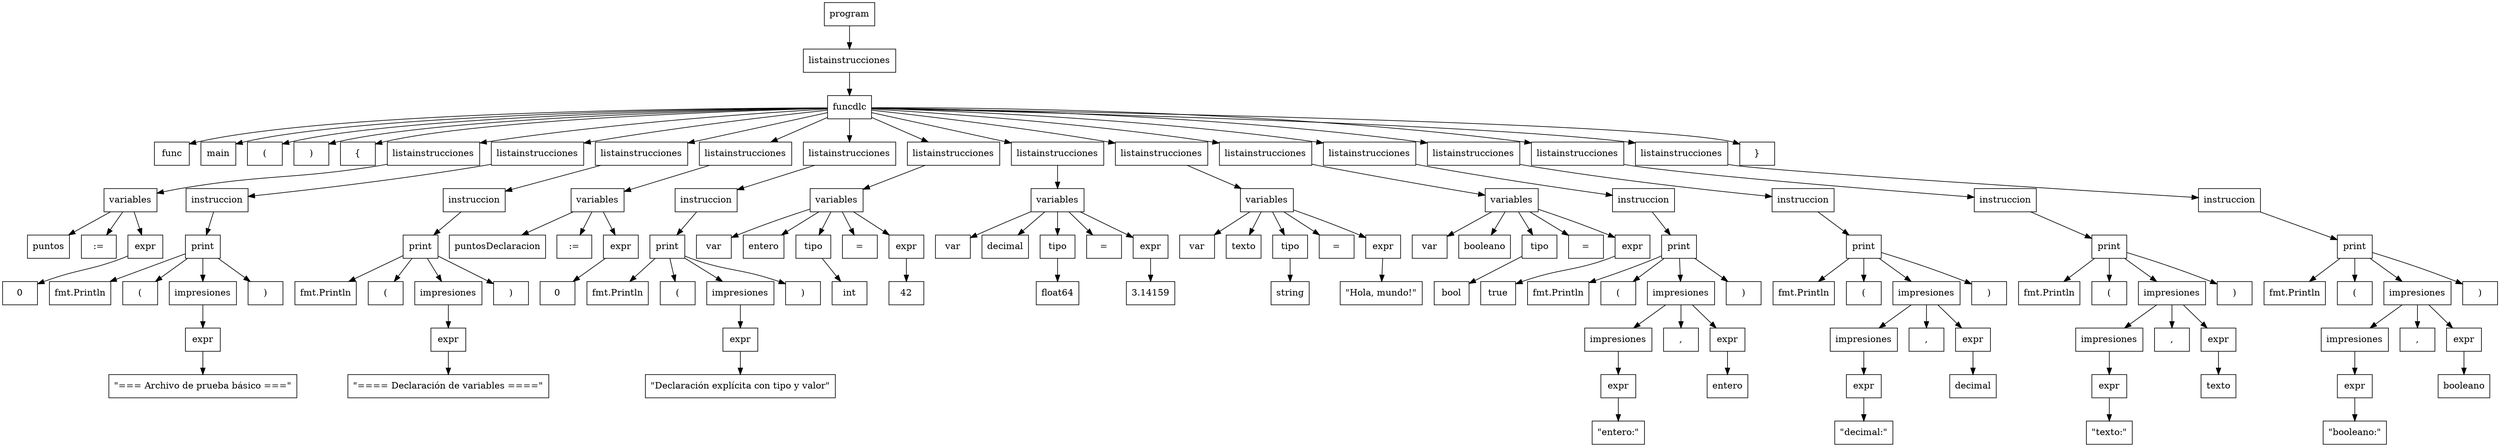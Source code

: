 digraph G {
node [shape=box];
node0 [label="program"];
node1 [label="listainstrucciones"];
node2 [label="funcdlc"];
node3 [label="func"];
node2 -> node3;
node4 [label="main"];
node2 -> node4;
node5 [label="("];
node2 -> node5;
node6 [label=")"];
node2 -> node6;
node7 [label="{"];
node2 -> node7;
node8 [label="listainstrucciones"];
node9 [label="variables"];
node10 [label="puntos"];
node9 -> node10;
node11 [label=":="];
node9 -> node11;
node12 [label="expr"];
node13 [label="0"];
node12 -> node13;
node9 -> node12;
node8 -> node9;
node2 -> node8;
node14 [label="listainstrucciones"];
node15 [label="instruccion"];
node16 [label="print"];
node17 [label="fmt.Println"];
node16 -> node17;
node18 [label="("];
node16 -> node18;
node19 [label="impresiones"];
node20 [label="expr"];
node21 [label="\"=== Archivo de prueba básico ===\""];
node20 -> node21;
node19 -> node20;
node16 -> node19;
node22 [label=")"];
node16 -> node22;
node15 -> node16;
node14 -> node15;
node2 -> node14;
node23 [label="listainstrucciones"];
node24 [label="instruccion"];
node25 [label="print"];
node26 [label="fmt.Println"];
node25 -> node26;
node27 [label="("];
node25 -> node27;
node28 [label="impresiones"];
node29 [label="expr"];
node30 [label="\"==== Declaración de variables ====\""];
node29 -> node30;
node28 -> node29;
node25 -> node28;
node31 [label=")"];
node25 -> node31;
node24 -> node25;
node23 -> node24;
node2 -> node23;
node32 [label="listainstrucciones"];
node33 [label="variables"];
node34 [label="puntosDeclaracion"];
node33 -> node34;
node35 [label=":="];
node33 -> node35;
node36 [label="expr"];
node37 [label="0"];
node36 -> node37;
node33 -> node36;
node32 -> node33;
node2 -> node32;
node38 [label="listainstrucciones"];
node39 [label="instruccion"];
node40 [label="print"];
node41 [label="fmt.Println"];
node40 -> node41;
node42 [label="("];
node40 -> node42;
node43 [label="impresiones"];
node44 [label="expr"];
node45 [label="\"Declaración explícita con tipo y valor\""];
node44 -> node45;
node43 -> node44;
node40 -> node43;
node46 [label=")"];
node40 -> node46;
node39 -> node40;
node38 -> node39;
node2 -> node38;
node47 [label="listainstrucciones"];
node48 [label="variables"];
node49 [label="var"];
node48 -> node49;
node50 [label="entero"];
node48 -> node50;
node51 [label="tipo"];
node52 [label="int"];
node51 -> node52;
node48 -> node51;
node53 [label="="];
node48 -> node53;
node54 [label="expr"];
node55 [label="42"];
node54 -> node55;
node48 -> node54;
node47 -> node48;
node2 -> node47;
node56 [label="listainstrucciones"];
node57 [label="variables"];
node58 [label="var"];
node57 -> node58;
node59 [label="decimal"];
node57 -> node59;
node60 [label="tipo"];
node61 [label="float64"];
node60 -> node61;
node57 -> node60;
node62 [label="="];
node57 -> node62;
node63 [label="expr"];
node64 [label="3.14159"];
node63 -> node64;
node57 -> node63;
node56 -> node57;
node2 -> node56;
node65 [label="listainstrucciones"];
node66 [label="variables"];
node67 [label="var"];
node66 -> node67;
node68 [label="texto"];
node66 -> node68;
node69 [label="tipo"];
node70 [label="string"];
node69 -> node70;
node66 -> node69;
node71 [label="="];
node66 -> node71;
node72 [label="expr"];
node73 [label="\"Hola, mundo!\""];
node72 -> node73;
node66 -> node72;
node65 -> node66;
node2 -> node65;
node74 [label="listainstrucciones"];
node75 [label="variables"];
node76 [label="var"];
node75 -> node76;
node77 [label="booleano"];
node75 -> node77;
node78 [label="tipo"];
node79 [label="bool"];
node78 -> node79;
node75 -> node78;
node80 [label="="];
node75 -> node80;
node81 [label="expr"];
node82 [label="true"];
node81 -> node82;
node75 -> node81;
node74 -> node75;
node2 -> node74;
node83 [label="listainstrucciones"];
node84 [label="instruccion"];
node85 [label="print"];
node86 [label="fmt.Println"];
node85 -> node86;
node87 [label="("];
node85 -> node87;
node88 [label="impresiones"];
node89 [label="impresiones"];
node90 [label="expr"];
node91 [label="\"entero:\""];
node90 -> node91;
node89 -> node90;
node88 -> node89;
node92 [label=","];
node88 -> node92;
node93 [label="expr"];
node94 [label="entero"];
node93 -> node94;
node88 -> node93;
node85 -> node88;
node95 [label=")"];
node85 -> node95;
node84 -> node85;
node83 -> node84;
node2 -> node83;
node96 [label="listainstrucciones"];
node97 [label="instruccion"];
node98 [label="print"];
node99 [label="fmt.Println"];
node98 -> node99;
node100 [label="("];
node98 -> node100;
node101 [label="impresiones"];
node102 [label="impresiones"];
node103 [label="expr"];
node104 [label="\"decimal:\""];
node103 -> node104;
node102 -> node103;
node101 -> node102;
node105 [label=","];
node101 -> node105;
node106 [label="expr"];
node107 [label="decimal"];
node106 -> node107;
node101 -> node106;
node98 -> node101;
node108 [label=")"];
node98 -> node108;
node97 -> node98;
node96 -> node97;
node2 -> node96;
node109 [label="listainstrucciones"];
node110 [label="instruccion"];
node111 [label="print"];
node112 [label="fmt.Println"];
node111 -> node112;
node113 [label="("];
node111 -> node113;
node114 [label="impresiones"];
node115 [label="impresiones"];
node116 [label="expr"];
node117 [label="\"texto:\""];
node116 -> node117;
node115 -> node116;
node114 -> node115;
node118 [label=","];
node114 -> node118;
node119 [label="expr"];
node120 [label="texto"];
node119 -> node120;
node114 -> node119;
node111 -> node114;
node121 [label=")"];
node111 -> node121;
node110 -> node111;
node109 -> node110;
node2 -> node109;
node122 [label="listainstrucciones"];
node123 [label="instruccion"];
node124 [label="print"];
node125 [label="fmt.Println"];
node124 -> node125;
node126 [label="("];
node124 -> node126;
node127 [label="impresiones"];
node128 [label="impresiones"];
node129 [label="expr"];
node130 [label="\"booleano:\""];
node129 -> node130;
node128 -> node129;
node127 -> node128;
node131 [label=","];
node127 -> node131;
node132 [label="expr"];
node133 [label="booleano"];
node132 -> node133;
node127 -> node132;
node124 -> node127;
node134 [label=")"];
node124 -> node134;
node123 -> node124;
node122 -> node123;
node2 -> node122;
node135 [label="}"];
node2 -> node135;
node1 -> node2;
node0 -> node1;
}